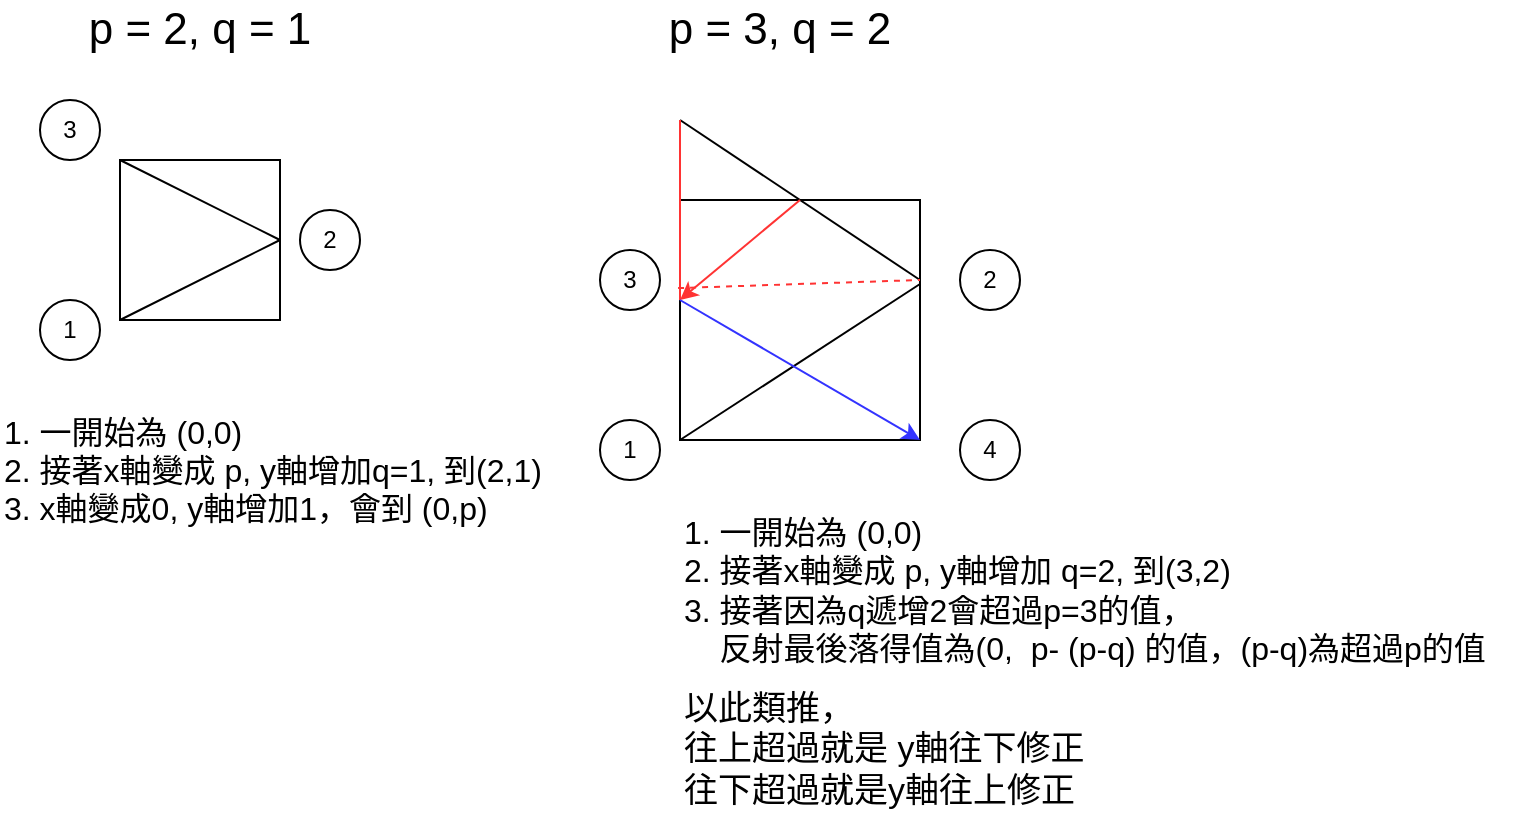 <mxfile version="13.9.5" type="device"><diagram id="TshKr_2Ztl1GputQSC0D" name="第 1 页"><mxGraphModel dx="946" dy="680" grid="1" gridSize="10" guides="1" tooltips="1" connect="1" arrows="1" fold="1" page="1" pageScale="1" pageWidth="827" pageHeight="1169" math="0" shadow="0"><root><mxCell id="0"/><mxCell id="1" parent="0"/><mxCell id="rqfI_PNs3Vudp7kPuuUC-1" value="&lt;font style=&quot;font-size: 22px&quot;&gt;p = 2, q = 1&lt;/font&gt;" style="text;html=1;strokeColor=none;fillColor=none;align=center;verticalAlign=middle;whiteSpace=wrap;rounded=0;" vertex="1" parent="1"><mxGeometry x="110" y="50" width="140" height="30" as="geometry"/></mxCell><mxCell id="rqfI_PNs3Vudp7kPuuUC-2" value="" style="rounded=0;whiteSpace=wrap;html=1;" vertex="1" parent="1"><mxGeometry x="140" y="130" width="80" height="80" as="geometry"/></mxCell><mxCell id="rqfI_PNs3Vudp7kPuuUC-3" value="" style="endArrow=none;html=1;entryX=1;entryY=0.5;entryDx=0;entryDy=0;exitX=0;exitY=1;exitDx=0;exitDy=0;" edge="1" parent="1" source="rqfI_PNs3Vudp7kPuuUC-2" target="rqfI_PNs3Vudp7kPuuUC-2"><mxGeometry width="50" height="50" relative="1" as="geometry"><mxPoint x="150" y="220" as="sourcePoint"/><mxPoint x="200" y="170" as="targetPoint"/></mxGeometry></mxCell><mxCell id="rqfI_PNs3Vudp7kPuuUC-4" value="" style="endArrow=none;html=1;exitX=0;exitY=0;exitDx=0;exitDy=0;" edge="1" parent="1" source="rqfI_PNs3Vudp7kPuuUC-2"><mxGeometry width="50" height="50" relative="1" as="geometry"><mxPoint x="150" y="220" as="sourcePoint"/><mxPoint x="220" y="170" as="targetPoint"/></mxGeometry></mxCell><mxCell id="rqfI_PNs3Vudp7kPuuUC-5" value="&lt;font style=&quot;font-size: 22px&quot;&gt;p = 3, q = 2&lt;/font&gt;" style="text;html=1;strokeColor=none;fillColor=none;align=center;verticalAlign=middle;whiteSpace=wrap;rounded=0;" vertex="1" parent="1"><mxGeometry x="400" y="50" width="140" height="30" as="geometry"/></mxCell><mxCell id="rqfI_PNs3Vudp7kPuuUC-6" value="" style="rounded=0;whiteSpace=wrap;html=1;" vertex="1" parent="1"><mxGeometry x="420" y="150" width="120" height="120" as="geometry"/></mxCell><mxCell id="rqfI_PNs3Vudp7kPuuUC-7" value="" style="endArrow=none;html=1;entryX=1;entryY=0.35;entryDx=0;entryDy=0;exitX=0;exitY=1;exitDx=0;exitDy=0;entryPerimeter=0;" edge="1" parent="1" source="rqfI_PNs3Vudp7kPuuUC-6" target="rqfI_PNs3Vudp7kPuuUC-6"><mxGeometry width="50" height="50" relative="1" as="geometry"><mxPoint x="430" y="240" as="sourcePoint"/><mxPoint x="480" y="190" as="targetPoint"/></mxGeometry></mxCell><mxCell id="rqfI_PNs3Vudp7kPuuUC-8" value="" style="endArrow=none;html=1;" edge="1" parent="1"><mxGeometry width="50" height="50" relative="1" as="geometry"><mxPoint x="420" y="110" as="sourcePoint"/><mxPoint x="540" y="190" as="targetPoint"/></mxGeometry></mxCell><mxCell id="rqfI_PNs3Vudp7kPuuUC-9" value="" style="endArrow=none;html=1;exitX=0;exitY=0.417;exitDx=0;exitDy=0;exitPerimeter=0;strokeColor=#FF3333;" edge="1" parent="1" source="rqfI_PNs3Vudp7kPuuUC-6"><mxGeometry width="50" height="50" relative="1" as="geometry"><mxPoint x="400" y="160" as="sourcePoint"/><mxPoint x="420" y="110" as="targetPoint"/></mxGeometry></mxCell><mxCell id="rqfI_PNs3Vudp7kPuuUC-10" value="" style="endArrow=none;html=1;exitX=-0.008;exitY=0.367;exitDx=0;exitDy=0;exitPerimeter=0;strokeColor=#FF3333;dashed=1;" edge="1" parent="1" source="rqfI_PNs3Vudp7kPuuUC-6"><mxGeometry width="50" height="50" relative="1" as="geometry"><mxPoint x="430" y="210.04" as="sourcePoint"/><mxPoint x="540" y="190" as="targetPoint"/></mxGeometry></mxCell><mxCell id="rqfI_PNs3Vudp7kPuuUC-11" value="" style="endArrow=none;html=1;strokeColor=#FF3333;startArrow=classic;startFill=1;" edge="1" parent="1"><mxGeometry width="50" height="50" relative="1" as="geometry"><mxPoint x="420" y="200" as="sourcePoint"/><mxPoint x="480" y="150" as="targetPoint"/></mxGeometry></mxCell><mxCell id="rqfI_PNs3Vudp7kPuuUC-12" value="&lt;font style=&quot;font-size: 16px&quot;&gt;1. 一開始為 (0,0)&lt;br&gt;2. 接著x軸變成 p, y軸增加q=1, 到(2,1)&lt;br&gt;3. x軸變成0, y軸增加1，會到 (0,p)&lt;/font&gt;" style="text;html=1;align=left;verticalAlign=middle;resizable=0;points=[];autosize=1;" vertex="1" parent="1"><mxGeometry x="80" y="260" width="280" height="50" as="geometry"/></mxCell><mxCell id="rqfI_PNs3Vudp7kPuuUC-13" value="1" style="ellipse;whiteSpace=wrap;html=1;" vertex="1" parent="1"><mxGeometry x="100" y="200" width="30" height="30" as="geometry"/></mxCell><mxCell id="rqfI_PNs3Vudp7kPuuUC-14" value="2" style="ellipse;whiteSpace=wrap;html=1;" vertex="1" parent="1"><mxGeometry x="230" y="155" width="30" height="30" as="geometry"/></mxCell><mxCell id="rqfI_PNs3Vudp7kPuuUC-15" value="3" style="ellipse;whiteSpace=wrap;html=1;" vertex="1" parent="1"><mxGeometry x="100" y="100" width="30" height="30" as="geometry"/></mxCell><mxCell id="rqfI_PNs3Vudp7kPuuUC-16" value="1" style="ellipse;whiteSpace=wrap;html=1;" vertex="1" parent="1"><mxGeometry x="380" y="260" width="30" height="30" as="geometry"/></mxCell><mxCell id="rqfI_PNs3Vudp7kPuuUC-17" value="2" style="ellipse;whiteSpace=wrap;html=1;" vertex="1" parent="1"><mxGeometry x="560" y="175" width="30" height="30" as="geometry"/></mxCell><mxCell id="rqfI_PNs3Vudp7kPuuUC-18" value="3" style="ellipse;whiteSpace=wrap;html=1;" vertex="1" parent="1"><mxGeometry x="380" y="175" width="30" height="30" as="geometry"/></mxCell><mxCell id="rqfI_PNs3Vudp7kPuuUC-19" value="" style="endArrow=none;html=1;startArrow=classic;startFill=1;exitX=1;exitY=1;exitDx=0;exitDy=0;strokeColor=#3333FF;" edge="1" parent="1" source="rqfI_PNs3Vudp7kPuuUC-6"><mxGeometry width="50" height="50" relative="1" as="geometry"><mxPoint x="430" y="210" as="sourcePoint"/><mxPoint x="420" y="200" as="targetPoint"/></mxGeometry></mxCell><mxCell id="rqfI_PNs3Vudp7kPuuUC-20" value="4" style="ellipse;whiteSpace=wrap;html=1;" vertex="1" parent="1"><mxGeometry x="560" y="260" width="30" height="30" as="geometry"/></mxCell><mxCell id="rqfI_PNs3Vudp7kPuuUC-21" value="&lt;font style=&quot;font-size: 16px&quot;&gt;1. 一開始為 (0,0)&lt;br&gt;2. 接著x軸變成 p, y軸增加 q=2, 到(3,2)&lt;br&gt;3. 接著因為q遞增2會超過p=3的值，&lt;br&gt;&amp;nbsp; &amp;nbsp; 反射最後落得值為(0,&amp;nbsp; p- (p-q) 的值，(p-q)為超過p的值&lt;/font&gt;" style="text;html=1;align=left;verticalAlign=middle;resizable=0;points=[];autosize=1;" vertex="1" parent="1"><mxGeometry x="420" y="310" width="420" height="70" as="geometry"/></mxCell><mxCell id="rqfI_PNs3Vudp7kPuuUC-22" value="&lt;font style=&quot;font-size: 17px&quot;&gt;以此類推，&lt;br&gt;往上超過就是 y軸往下修正&lt;br&gt;往下超過就是y軸往上修正&lt;br&gt;&lt;/font&gt;" style="text;html=1;strokeColor=none;fillColor=none;align=left;verticalAlign=middle;whiteSpace=wrap;rounded=0;" vertex="1" parent="1"><mxGeometry x="420" y="410" width="270" height="30" as="geometry"/></mxCell></root></mxGraphModel></diagram></mxfile>
